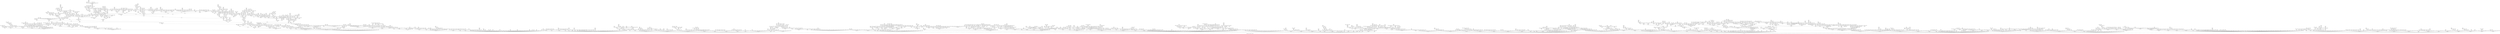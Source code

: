 digraph G {
ranksep=.2
nodesep=.1
splines=true
365->79
1795->365
6365->1795
19083->6365
52629->19083
999571->52629
57237->19083
76395->57237
534709->76395
743899->57237
247897->19083
590581->19083
31795->6365
72813->31795
205971->72813
330285->205971
598227->330285
675885->598227
775635->675885
921555->675885
974253->598227
997005->598227
617901->205971
108485->31795
283195->108485
294853->31795
676299->294853
305773->31795
757587->305773
353093->31795
730733->31795
69277->6365
124371->69277
201069->124371
435411->201069
373101->124371
605235->373101
621795->373101
774819->373101
894099->373101
870541->124371
166595->69277
632605->166595
808275->632605
796405->166595
900419->69277
999923->69277
69883->6365
185349->69883
397851->185349
663045->397851
853413->397851
501387->185349
282821->69883
349385->69883
457541->69883
606917->69883
621829->69883
259243->6365
296899->6365
334483->6365
989517->334483
632563->6365
669499->6365
8945->1795
26823->8945
33535->8945
107825->33535
242577->107825
397647->242577
421047->242577
829449->421047
530559->242577
329935->107825
706113->329935
450895->107825
476815->107825
516415->107825
138185->33535
310887->138185
932649->310887
414543->138185
571735->138185
635095->138185
668935->138185
690895->138185
156545->33535
352197->156545
498655->156545
594415->156545
782695->156545
167645->33535
502923->167645
573235->167645
770925->573235
636595->167645
782755->167645
227069->33535
435773->33535
872513->33535
98263->8945
341033->98263
491285->98263
840521->98263
951677->98263
735463->8945
945559->8945
997903->8945
12509->1795
62515->12509
437549->62515
812513->62515
137467->12509
212347->12509
407493->212347
912605->212347
361891->12509
883027->12509
19613->1795
58827->19613
73305->58827
71775->73305
932893->71775
952783->73305
155779->19613
443901->155779
778865->155779
164131->19613
475869->164131
807709->164131
567907->19613
802411->19613
30209->1795
67941->30209
475531->67941
883051->67941
151015->30209
755045->151015
184681->30209
332167->30209
808447->30209
943519->30209
71873->1795
359335->71873
860825->359335
790471->71873
82109->1795
92273->1795
246415->92273
910265->246415
276807->92273
564823->92273
888511->92273
105713->1795
122333->1795
299299->122333
611635->122333
125633->1795
260847->125633
628135->125633
687967->125633
786751->125633
164609->1795
370341->164609
670299->370341
989541->670299
170993->1795
977119->170993
211709->1795
217853->1795
653547->217853
227009->1795
257009->1795
271709->1795
731395->271709
280433->1795
291953->1795
308993->1795
926967->308993
314609->1795
707841->314609
846895->314609
334013->1795
750925->334013
350333->1795
355709->1795
374273->1795
387293->1795
402653->1795
412733->1795
427613->1795
456509->1795
461213->1795
463553->1795
502109->1795
523709->1795
578033->1795
589313->1795
619709->1795
636509->1795
639773->1795
649373->1795
689009->1795
693053->1795
698333->1795
702209->1795
712193->1795
716993->1795
720509->1795
723953->1795
733853->1795
739073->1795
740093->1795
756209->1795
762173->1795
766193->1795
777713->1795
780893->1795
786113->1795
789233->1795
794609->1795
797213->1795
799133->1795
799709->1795
802673->1795
803009->1795
804413->1795
804509->1795
3883->365
19385->3883
58143->19385
755677->58143
96895->19385
371825->96895
123607->19385
418025->123607
618005->123607
213103->19385
28853->3883
93115->28853
250565->93115
420965->93115
516677->93115
925867->28853
36917->3883
110739->36917
323277->110739
653283->323277
741507->323277
969819->323277
775117->110739
565003->36917
627283->36917
36941->3883
406219->36941
627691->36941
964341->627691
73397->3883
111737->3883
335199->111737
558655->111737
119381->3883
96100->119381
98332->96100
104168->98332
94660->104168
119032->104168
108524->96100
81372->108524
98620->108524
119284->108524
134732->119284
101028->134732
155228->119284
171112->155228
148928->171112
139444->108524
140956->108524
192194->96100
378838->192194
735626->378838
919510->735626
384382->192194
225557->3883
771355->225557
233081->3883
797095->233081
300437->3883
337577->3883
759519->337577
389237->3883
425897->3883
556217->3883
606197->3883
641657->3883
669881->3883
704981->3883
774581->3883
815957->3883
870677->3883
911381->3883
971897->3883
5899->365
99977->5899
499855->99977
805207->99977
111701->5899
335091->111701
170201->5899
510591->170201
181877->5899
545619->181877
909355->181877
216857->5899
496375->216857
240137->5899
274997->5899
824979->274997
344501->5899
715419->344501
863205->715419
413717->5899
562697->5899
993783->562697
619637->5899
856601->5899
901337->5899
14899->365
104237->14899
312699->104237
447909->312699
946011->447909
759237->312699
521155->104237
109421->14899
993619->109421
163757->14899
491259->163757
937797->491259
703555->163757
282701->14899
848091->282701
431201->14899
460877->14899
957123->460877
697997->14899
993677->14899
16483->365
71165->16483
213483->71165
782683->71165
82385->16483
185337->82385
464991->185337
364015->82385
650287->82385
906103->82385
89117->16483
267339->89117
427555->89117
980733->427555
121277->16483
267843->121277
416157->267843
605283->416157
693555->416157
799083->416157
864243->416157
711357->267843
480355->121277
606355->121277
212477->16483
425979->212477
245717->16483
343613->16483
477137->16483
509981->16483
20803->365
120701->20803
324835->120701
504835->120701
766339->120701
172733->20803
511555->172733
269501->20803
270257->20803
393149->20803
602417->20803
643901->20803
892637->20803
23323->365
256421->23323
387941->23323
675497->23323
722021->23323
26563->365
103037->26563
961411->103037
104765->26563
314283->104765
649017->314283
322915->104765
523795->104765
132785->26563
268975->132785
641215->132785
245597->26563
736779->245597
928665->736779
595421->26563
610397->26563
695741->26563
797117->26563
27499->365
302357->27499
467177->27499
522101->27499
636437->27499
28363->365
217877->28363
269621->28363
808851->269621
311861->28363
365237->28363
368537->28363
896981->28363
30523->365
87429->30523
119115->87429
206613->119115
590379->206613
833749->119115
611947->87429
940149->611947
152585->30523
385733->30523
816699->385733
396617->30523
513797->30523
884297->30523
945221->30523
31099->365
94985->31099
213687->94985
291285->213687
857643->291285
467253->213687
917833->213687
452215->94985
160517->31099
323323->160517
188741->31099
217637->31099
883099->217637
528377->31099
590501->31099
855099->590501
901001->31099
32899->365
106205->32899
361757->32899
455549->32899
575325->455549
739395->575325
892995->575325
578429->32899
668669->32899
953201->32899
33043->365
63021->33043
165185->33043
495543->165185
192941->33043
903763->192941
429377->33043
627437->33043
647021->33043
957377->33043
497->79
1375->497
1953->1375
4191->1953
6225->4191
11823->6225
506497->11823
927697->11823
13977->6225
28143->13977
48609->28143
78111->48609
109341->48609
923191->48609
61809->28143
534337->28143
871441->28143
31419->13977
972997->31419
181519->13977
907565->181519
599119->13977
14943->6225
44817->14943
42735->44817
60945->42735
137097->60945
213495->137097
355785->213495
716727->355785
778023->355785
518313->213495
640473->213495
959623->137097
426559->60945
299089->42735
102687->44817
718753->102687
313663->44817
804545->313663
851143->44817
194077->14943
523325->194077
569523->194077
808525->194077
970355->194077
283537->14943
15663->6225
43089->15663
61455->43089
798733->61455
86391->43089
203437->15663
900755->203437
297217->15663
736383->297217
671617->15663
951661->15663
18663->6225
26265->18663
59067->26265
177189->59067
180675->177189
249405->180675
720003->249405
735123->249405
313533->180675
689667->313533
997725->689667
722499->313533
767689->59067
72663->26265
166569->72663
474711->166569
904233->474711
210921->72663
435231->210921
474543->210921
803097->474543
211593->72663
262647->211593
465801->262647
787929->262647
304215->211593
580713->304215
876183->580713
864393->304215
912633->304215
510711->211593
944437->72663
78783->26265
163137->78783
214881->78783
358095->214881
479985->358095
700815->479985
760023->479985
780015->479985
483453->214881
742707->483453
603039->214881
236337->78783
708999->236337
341263->26265
782769->341263
970399->26265
43519->6225
181505->43519
544503->181505
907495->181505
202505->43519
350455->202505
281729->43519
633861->281729
826481->43519
80743->6225
403685->80743
496601->80743
943553->80743
375943->6225
862329->375943
449023->6225
630463->6225
917023->6225
952519->6225
6945->4191
11535->6945
19185->11535
21375->19185
29175->19185
79593->29175
174999->79593
226839->79593
231447->79593
426921->231447
692535->426921
869847->426921
903639->426921
960543->426921
694329->231447
238767->79593
704337->238767
204169->29175
352431->204169
712269->352431
798435->712269
942525->798435
731889->352431
971159->204169
31935->19185
38223->19185
56625->38223
127377->56625
268551->127377
805641->268551
382119->127377
737817->382119
976281->382119
137343->56625
412017->137343
867471->412017
927009->412017
484128->927009
637972->484128
677468->637972
743272->677468
774232->677468
809048->774232
875108->774232
856226->637972
161103->56625
261681->161103
399057->161103
594375->399057
906105->594375
897849->399057
735943->56625
114657->38223
243207->114657
557817->243207
729609->243207
257949->114657
492387->257949
717213->492387
509571->257949
292767->114657
328143->114657
584241->328143
802543->114657
43137->19185
97029->43137
679147->97029
129399->43137
248121->129399
731319->248121
744351->248121
330441->129399
550695->330441
819223->43137
57543->19185
126489->57543
885367->126489
747877->57543
823063->19185
80689->11535
294215->80689
882633->294215
403415->80689
809433->403415
493871->80689
516719->80689
564767->80689
887447->80689
356593->11535
425389->11535
494113->11535
759087->494113
768289->11535
15597->6945
202579->15597
820589->202579
956045->202579
971045->202579
575683->15597
255559->6945
419863->6945
501583->6945
704623->6945
54301->4191
380051->54301
404339->54301
705731->54301
128929->4191
644615->128929
153661->4191
372515->153661
756605->153661
251869->4191
324769->4191
397021->4191
563089->4191
881391->563089
656401->4191
884641->4191
5847->1953
9705->5847
21807->9705
65409->21807
147141->65409
441411->147141
735645->441411
809853->441411
152593->21807
413953->21807
25863->9705
56793->25863
53824->56793
61496->53824
37056->61496
65224->61496
86956->65224
84992->86956
89696->86956
112796->86956
131050->112796
129350->131050
258694->129350
362138->258694
486074->258694
607570->486074
627104->607570
673486->486074
895538->673486
880846->486074
899026->486074
919762->486074
945466->486074
950506->486074
956122->486074
960082->486074
962386->486074
962854->486074
972142->486074
504698->258694
820066->504698
904910->820066
682600->904910
910124->682600
961726->504698
517382->258694
678106->517382
847610->678106
937574->678106
815698->517382
149750->131050
70264->61496
89252->70264
122986->61496
163972->122986
68564->53824
42876->68564
24984->42876
28132->24984
22940->28132
17380->22940
23164->17380
21020->23164
42034->21020
56036->42034
65050->56036
124538->65050
142312->124538
184868->142312
195646->124538
260852->195646
521698->260852
695588->521698
376514->195646
497854->376514
696962->497854
956158->696962
967922->497854
995702->497854
527086->376514
782738->527086
753022->376514
225562->124538
438398->225562
864946->438398
441338->225562
513670->441338
609862->441338
696968->609862
717106->441338
799762->441338
874462->441338
235426->124538
241762->124538
58814->42034
82306->58814
71366->42034
81544->71366
108716->81544
81516->108716
142726->71366
25388->23164
26456->23164
18928->26456
19832->18928
29252->23164
34754->17380
64534->34754
90314->64534
112870->90314
126406->90314
149210->126406
198982->149210
188090->198982
171010->188090
161630->171010
294562->161630
323254->161630
452522->323254
905038->452522
507914->323254
619030->507914
757268->619030
793432->757268
865432->757268
975848->865432
989048->865432
825364->619030
838336->825364
634870->507914
609290->634870
761590->609290
936170->761590
520272->936170
275328->520272
235962->275328
147330->235962
966304->936170
711046->507914
798094->507914
961102->507914
971902->507914
646502->323254
342014->171010
377986->342014
511394->377986
715918->511394
984242->715918
799006->511394
390856->342014
213670->188090
235090->188090
363662->235090
727318->363662
242398->149210
218234->126406
272770->218234
318206->272770
617794->318206
636406->318206
961994->636406
980342->636406
305494->218234
596138->305494
729670->596138
604298->305494
370906->218234
406474->218234
751766->406474
415006->218234
544418->415006
619390->544418
825844->619390
810056->825844
511536->810056
208656->511536
774664->810056
902876->825844
656500->902876
931936->902876
643006->544418
734114->415006
415654->218234
475016->415654
642746->415654
803410->642746
831302->415654
427354->218234
854702->427354
428002->218234
489128->428002
430414->218234
520562->430414
833758->520562
860822->430414
430666->218234
538310->430666
705562->538310
709670->705562
861326->430666
248474->126406
403702->248474
550154->403702
687670->550154
973222->550154
422314->248474
844622->422314
970354->844622
153442->90314
123146->64534
153910->123146
156224->153910
152224->156224
207242->153910
259030->207242
315530->259030
385030->315530
513364->385030
676748->513364
770054->385030
394390->315530
760778->394390
605062->315530
622918->315530
631054->315530
864626->631054
909454->864626
883442->631054
345364->259030
414478->207242
420928->414478
473672->414478
552628->414478
816626->414478
287498->153910
382102->287498
451726->287498
481808->451726
859394->451726
903446->451726
237214->123146
332066->237214
246286->123146
262672->246286
66982->34754
18280->22940
11960->18280
7480->11960
14954->7480
18670->14954
24884->18670
18640->24884
24844->18640
27236->24844
28376->24844
24544->28376
28628->24544
22780->28628
30364->22780
19812->30364
10764->19812
33308->30364
45554->22780
88294->45554
117716->88294
98500->117716
131324->98500
262642->131324
32716->24544
34864->32716
38684->32716
43612->32716
87218->43612
65426->32716
130846->65426
174452->130846
261686->130846
429514->261686
490856->429514
321228->490856
459544->490856
480056->459544
419944->480056
514856->459544
525176->459544
280512->525176
343692->525176
494464->490856
373040->494464
298360->373040
177800->298360
355594->177800
389150->355594
434530->389150
474116->355594
404860->474116
539804->404860
609316->539804
657638->355594
668246->355594
915754->668246
680318->355594
843778->680318
703022->355594
711182->355594
574850->494464
674894->429514
821822->429514
833654->429514
838454->429514
843806->429514
848174->429514
859022->429514
49682->24844
37274->18640
46570->37274
93134->46570
130354->93134
182462->130354
315058->182462
358978->182462
477158->358978
478628->358978
614126->358978
186262->93134
297578->186262
283030->297578
321770->283030
569158->321770
586582->321770
787178->586582
608758->321770
500618->283030
557350->500618
575264->557350
573856->575264
648596->573856
646936->575264
728984->646936
682490->557350
674422->500618
978046->500618
566054->283030
340072->297578
379208->340072
372518->186262
63274->37274
79070->63274
87970->79070
93470->87970
122026->79070
237074->122026
280030->237074
264290->280030
409442->280030
807718->409442
487202->280030
795838->487202
474142->237074
839138->474142
239534->122026
273736->239534
312824->273736
357496->312824
381296->357496
405304->381296
364972->273736
335504->364972
421322->273736
641542->421322
376354->239534
428030->376354
856054->428030
502334->376354
683074->502334
865214->683074
703234->502334
943838->703234
984494->703234
799714->502334
526862->376354
569842->526862
950798->569842
795058->526862
752702->376354
479062->239534
153058->79070
293606->153058
349210->293606
436490->349210
545590->436490
698414->349210
587206->293606
782932->587206
498348->782932
84356->63274
79696->84356
91064->79696
56320->91064
71444->56320
104056->91064
100064->104056
93472->100064
208106->104056
261118->208106
348148->261118
316460->348148
237324->316460
177972->237324
294004->237324
285344->294004
588002->294004
838318->588002
464188->348148
292932->464188
618908->464188
159386->79696
99374->63274
131026->99374
226214->131026
316666->226214
395810->316666
633326->316666
723784->633326
965036->723784
860704->965036
262046->131026
319210->262046
430262->319210
619498->430262
979862->619498
860518->430262
983432->860518
517714->262046
724766->517714
990662->517714
198742->99374
228074->198742
116846->63274
123026->63274
140584->123026
217534->123026
304514->217534
414766->304514
630674->414766
829526->414766
426286->304514
588646->304514
627856->588646
570740->627856
705464->627856
826948->705464
866492->826948
827444->627856
599734->304514
799636->599734
839594->599734
602326->304514
642448->602326
722552->642448
856588->642448
957812->856588
609022->304514
956978->609022
240934->123026
321236->240934
210204->321236
337274->240934
421570->337274
435104->421570
562084->421570
400640->562084
320440->400640
219560->320440
632396->562084
623746->337274
792134->623746
862334->623746
641566->337274
665506->337274
666334->337274
888436->666334
667594->337274
359546->240934
584194->359546
778916->584194
817838->584194
993038->584194
698134->359546
930836->698134
378554->240934
473170->378554
425390->473170
850774->425390
630884->473170
706862->473170
946334->473170
529942->378554
810986->529942
926824->810986
826592->926824
669622->378554
685966->378554
700114->378554
820526->700114
980126->700114
734674->378554
979556->734674
738886->378554
762656->738886
482800->762656
746842->378554
749722->378554
856808->749722
979192->856808
757102->378554
123542->63274
240778->123542
475586->240778
546238->475586
995906->546238
841294->475586
951166->475586
68746->37274
137486->68746
274966->137486
293264->274966
586522->293264
360074->274966
411496->360074
438896->411496
450070->360074
603974->450070
874058->450070
890858->450070
900134->450070
565774->360074
665926->360074
681262->360074
925778->681262
710782->360074
720142->360074
20902->14954
19796->20902
39586->19796
45224->39586
76814->39586
143362->76814
150274->76814
292862->150274
579058->292862
995966->579058
294254->150274
411922->294254
534254->411922
630994->534254
872366->630994
883358->630994
731794->534254
823838->411922
779170->823838
444466->294254
379700->444466
275500->379700
311324->275500
445696->444466
474064->444466
507944->444466
467296->507944
383344->467296
333344->383344
666682->333344
735590->666682
664090->735590
830090->664090
861190->830090
884410->735590
924686->666682
498416->467296
322960->498416
576404->467296
510220->576404
454688->510220
452512->454688
577252->576404
934586->467296
592612->444466
776588->592612
887512->776588
987368->887512
888926->444466
588502->294254
295886->150274
41798->20902
25726->14954
29384->25726
34292->25726
41308->34292
52772->41308
105538->52772
106112->105538
212218->106112
213632->212218
404186->212218
797854->404186
112190->105538
115744->112190
231482->115744
289330->231482
569918->289330
950722->569918
462958->231482
176242->112190
207206->105538
27634->14954
36836->27634
73666->36836
78544->73666
76856->78544
157082->78544
251158->157082
334868->251158
55262->27634
64150->55262
56810->64150
65950->56810
110302->56810
126434->110302
176974->126434
245662->126434
190418->110302
336766->190418
449012->336766
113614->56810
212162->113614
222914->113614
74090->64150
81430->74090
87910->74090
137842->74090
123338->64150
110518->55262
29902->14954
16580->18280
21284->18280
17020->21284
17504->17020
24364->18280
26708->24364
45874->22940
61156->45874
122306->61156
203278->122306
271028->203278
87614->45874
35708->28132
40792->35708
28400->40792
16240->28400
25780->28400
19580->25780
39154->19580
52196->39154
67526->39154
135046->67526
127610->135046
255214->127610
259136->255214
235540->259136
314044->235540
471074->235540
291656->255214
488162->255214
144016->135046
288026->144016
576046->288026
768052->576046
180052->135046
146540->180052
109884->146540
133180->146540
82280->133180
168044->133180
126012->168044
214996->168044
286652->214996
429986->214996
171404->133180
128532->171404
160876->128532
171568->160876
214492->160876
272036->214492
356956->272036
188452->171404
161408->188452
99468->161408
173752->161408
151928->173752
189128->173752
342802->171404
685598->342802
270086->135046
176724->270086
72734->39154
75542->39154
151078->75542
31004->25780
34012->31004
43688->40792
44932->35708
53836->42876
63764->53836
127522->63764
132110->127522
55420->68564
66884->55420
78268->66884
86332->66884
92648->86332
86668->68564
99032->86668
112412->86668
71756->53824
46908->71756
53796->71756
72064->71756
96076->72064
90584->96076
83296->90584
111052->83296
131708->111052
86020->131708
172034->86020
196750->172034
139600->196750
279194->139600
348970->279194
390838->279194
645962->390838
516298->279194
688388->516298
648832->688388
874012->688388
524614->279194
541472->524614
488704->541472
462272->488704
510808->462272
456872->510808
397408->456872
509792->510808
681068->510808
977402->488704
618808->541472
956474->524614
541066->279194
676310->541066
199744->196750
254612->199744
255956->199744
280264->255956
373676->280264
292504->255956
389996->292504
292476->389996
399482->199744
593398->399482
262324->196750
197840->262324
153700->197840
395674->197840
477830->395674
871162->477830
791342->395674
325004->262324
295420->325004
590834->295420
357412->325004
373388->357412
478372->373388
650002->325004
524642->262324
309122->196750
324478->309122
229726->172034
245008->229726
326668->245008
435548->326668
497752->435548
292366->172034
311824->292366
623642->311824
389812->292366
584726->292366
297046->172034
316816->297046
339464->297046
427876->339464
388940->427876
511204->388940
372252->511204
564332->511204
669836->511204
502356->669836
879964->669836
581412->879964
967868->879964
777874->388940
846770->777874
396052->297046
479228->396052
320374->172034
633482->320374
332326->172034
337472->332326
354448->332326
472588->354448
651674->332326
814570->651674
652634->332326
804286->652634
857872->804286
337006->172034
596114->337006
936694->596114
339022->172034
388250->339022
633862->388250
864314->633862
869498->633862
723322->388250
762238->388250
774208->762238
810512->774208
511824->810512
580058->339022
942526->580058
584378->339022
696070->584378
344062->172034
134228->111052
222098->111052
270382->222098
540758->270382
617992->540758
300622->222098
548018->300622
97472->96076
109784->96076
113924->96076
227842->113924
339326->227842
287776->339326
306928->287776
383692->287776
484868->383692
491588->383692
446860->491588
387784->339326
351416->387784
328984->351416
357416->328984
657962->328984
405004->351416
377036->405004
282756->377036
206124->282756
114420->206124
407936->405004
539996->405004
653476->539996
710684->653476
833068->710684
934372->710684
964448->934372
871292->653476
810002->405004
702826->351416
749648->702826
433016->387784
775562->387784
678646->339326
842954->678646
123836->96076
126148->123836
247666->123836
485414->247666
679546->485414
970822->485414
92967->56793
650713->92967
150567->56793
312633->150567
413127->312633
500409->413127
743301->413127
921399->312633
384537->150567
434937->150567
437433->150567
637767->437433
442137->150567
806631->442137
738127->56793
70233->25863
144807->70233
241305->144807
333255->241305
615417->333255
636153->333255
530247->241305
297561->144807
736647->297561
154407->70233
346281->154407
471495->346281
186279->70233
452217->186279
522681->186279
871095->522681
210687->70233
336037->25863
604539->336037
67879->9705
386441->67879
746537->67879
823769->67879
415423->9705
588223->9705
703063->9705
988903->9705
15753->5847
47247->15753
87153->47247
168207->87153
180927->87153
228105->180927
302913->180927
908727->302913
337473->180927
731679->337473
998079->337473
433473->180927
476673->180927
909951->476673
191631->87153
574881->191631
237759->87153
679521->237759
699297->237759
937695->699297
253839->87153
261447->87153
688953->261447
728697->261447
93873->47247
136497->47247
268479->136497
204607->15753
325377->204607
458703->325377
585351->325377
620945->204607
298927->15753
878673->298927
17529->5847
332671->17529
542407->17529
647167->17529
40873->5847
160625->40873
361377->160625
481863->160625
803095->160625
983479->160625
204335->40873
612993->204335
353111->40873
395351->40873
776207->40873
939527->40873
110713->5847
495815->110713
387193->5847
959367->387193
557653->5847
591529->5847
625333->5847
893173->5847
926329->5847
36727->1953
163505->36727
460525->163505
879123->460525
183605->36727
519475->183605
223433->36727
427735->223433
670287->223433
235433->36727
282953->36727
443593->36727
464873->36727
477269->36727
525673->36727
565193->36727
624053->36727
724873->36727
752753->36727
137167->1953
210609->137167
458631->210609
915313->137167
147967->1953
271951->1953
291607->1953
339487->1953
348847->1953
367351->1953
394567->1953
472327->1953
536551->1953
588967->1953
631087->1953
644551->1953
689407->1953
725047->1953
747367->1953
788551->1953
833551->1953
853351->1953
860767->1953
896407->1953
901951->1953
929167->1953
930967->1953
938887->1953
943927->1953
949327->1953
9569->1375
18655->9569
22113->18655
34983->22113
664297->34983
37023->22113
61665->37023
82335->61665
107679->61665
113505->107679
340503->113505
428265->340503
567465->340503
749001->340503
782697->340503
990921->340503
994281->340503
794479->113505
753697->107679
138717->61665
407283->138717
785997->407283
896877->407283
988941->407283
174543->61665
290865->174543
872583->290865
312753->174543
333489->174543
809727->333489
361713->174543
960783->361713
383889->174543
506577->174543
179103->61665
537297->179103
697825->179103
199975->61665
586713->199975
776525->199975
927065->199975
431599->61665
801463->61665
111057->37023
199983->111057
585681->199983
588849->199983
311343->111057
518865->311343
864735->518865
521937->311343
916623->521937
684849->311343
714129->311343
717393->311343
770001->311343
820497->311343
860241->311343
899121->311343
916401->311343
325167->111057
975489->325167
333159->111057
510105->333159
639015->510105
820455->510105
777343->111057
703057->37023
48543->22113
84513->48543
129519->84513
133215->84513
385953->133215
205071->84513
341745->205071
988863->341745
209247->84513
333345->209247
454455->333345
542385->454455
224223->84513
389169->224223
410529->224223
428961->224223
590817->224223
651201->224223
660129->224223
661377->224223
239199->84513
356385->239199
646359->356385
524001->239199
935199->524001
671361->239199
245391->84513
368625->245391
829377->368625
253527->84513
742857->253527
95073->48543
150015->95073
450033->150015
729615->450033
104673->48543
212319->104673
135969->48543
274311->135969
488889->274311
388191->135969
145617->48543
307983->145617
383583->145617
921937->48543
66327->22113
99561->66327
115479->99561
94185->115479
162747->94185
230373->162747
691107->230373
146601->115479
210903->146601
351465->210903
456615->351465
528375->351465
570135->351465
463881->210903
980727->463881
618441->210903
621609->210903
819049->210903
808297->115479
131241->66327
137673->66327
185673->66327
190857->66327
429399->190857
946521->429399
557943->190857
621705->557943
955143->621705
929865->557943
567775->190857
192873->66327
468231->192873
512151->192873
562839->192873
651945->562839
82159->22113
355537->82159
709263->355537
403921->82159
410765->82159
518161->82159
534289->82159
419767->22113
35553->18655
83607->35553
675127->35553
77345->18655
173997->77345
521979->173997
293455->77345
386695->77345
473389->77345
80353->18655
347711->80353
401735->80353
491813->80353
883751->80353
113953->18655
282207->113953
833793->282207
569735->113953
690431->113953
316829->18655
688829->18655
19791->9569
48849->19791
141231->48849
988561->141231
53169->19791
147711->53169
153807->53169
392817->153807
372127->53169
257101->19791
648515->257101
612529->19791
730861->19791
21501->9569
150451->21501
651469->150451
279331->21501
903485->279331
408139->21501
54943->9569
97825->54943
611807->97825
269857->54943
661535->269857
358561->54943
110959->9569
636881->110959
776657->110959
140911->9569
937489->140911
162367->9569
233793->162367
290367->233793
397761->290367
805221->397761
617553->290367
485487->233793
514239->233793
657519->233793
276631->9569
447487->9569
674287->9569
843631->9569
956167->9569
17693->1375
100243->17693
480365->100243
501185->100243
572429->100243
614957->100243
663341->100243
117667->17693
823613->117667
164611->17693
776285->164611
165763->17693
656765->165763
194491->17693
572709->194491
406387->17693
62369->1375
230095->62369
331298->230095
873905->230095
952505->230095
381661->62369
70013->1375
210027->70013
455157->210027
217987->70013
792701->217987
805205->217987
770011->70013
897667->70013
87569->1375
181791->87569
545361->181791
536011->87569
761311->87569
963127->87569
92513->1375
462535->92513
94973->1375
107153->1375
123869->1375
619315->123869
169469->1375
351891->169469
509229->351891
614355->509229
184673->1375
554007->184673
191069->1375
207773->1375
446979->207773
641949->446979
623307->207773
215933->1375
227933->1375
245393->1375
736167->245393
839215->245393
256673->1375
281873->1375
964015->281873
287069->1375
298913->1375
303869->1375
307133->1375
921387->307133
308753->1375
330593->1375
332093->1375
360413->1375
379553->1375
387869->1375
805491->387869
401213->1375
407453->1375
421793->1375
423569->1375
760431->423569
431969->1375
433553->1375
444413->1375
452369->1375
456593->1375
459869->1375
461969->1375
959391->461969
464573->1375
466493->1375
771147->466493
771267->466493
467069->1375
468833->1375
973647->468833
469853->1375
470369->1375
471773->1375
949795->471773
471953->1375
2455->497
1296->2455
11753->2455
66871->11753
468041->66871
620047->11753
829351->11753
17129->2455
85615->17129
353945->85615
599249->85615
130471->17129
387725->130471
878009->130471
188287->17129
941405->188287
495871->17129
31733->2455
95187->31733
158635->31733
348931->31733
622269->348931
841347->622269
401419->31733
579979->31733
41429->2455
151459->41429
650645->151459
655837->151459
841309->151459
869981->151459
962717->151459
703987->41429
75113->2455
225327->75113
443601->225327
898047->443601
717607->75113
89429->2455
532651->89429
983587->89429
103673->2455
311007->103673
477729->311007
911967->477729
145973->2455
437907->145973
729835->145973
169193->2455
626335->169193
814615->169193
966823->169193
173813->2455
349195->173813
869035->173813
196793->2455
779815->196793
228629->2455
242153->2455
251129->2455
264533->2455
793587->264533
360629->2455
970795->360629
381929->2455
859311->381929
394613->2455
561771->394613
765945->561771
812295->765945
411413->2455
473273->2455
517493->2455
533333->2455
552953->2455
633173->2455
666473->2455
670133->2455
677429->2455
765929->2455
776213->2455
823253->2455
890873->2455
912629->2455
918773->2455
927929->2455
981353->2455
8143->497
21297->8143
28935->21297
202489->28935
375973->28935
42039->21297
120201->42039
270423->120201
322065->270423
724617->322065
712617->270423
798729->270423
841351->120201
120777->42039
201255->120777
213465->201255
407463->213465
689241->407463
923559->689241
640383->213465
560793->201255
579993->201255
828375->579993
603753->201255
260487->120777
566469->260487
868155->566469
781449->260487
798361->42039
276679->21297
404263->21297
63089->8143
386071->63089
652925->386071
447967->63089
856413->447967
76921->8143
283175->76921
336825->283175
332775->336825
392985->332775
427545->332775
941823->427545
692613->332775
971673->332775
990925->332775
378119->76921
886521->378119
538391->76921
999791->76921
91001->8143
188919->91001
534057->188919
272991->91001
418209->272991
680799->418209
905505->680799
940941->418209
785409->272991
390535->91001
154337->8143
306909->154337
462999->154337
682423->154337
251441->8143
754311->251441
332141->8143
428717->8143
492941->8143
589037->8143
668897->8143
716717->8143
828017->8143
13543->497
58265->13543
131067->58265
264393->131067
581559->264393
272133->131067
434715->272133
724485->434715
393189->131067
566811->393189
917413->131067
175015->58265
792665->175015
972377->175015
673543->58265
67685->13543
320395->67685
338395->67685
688293->338395
128921->13543
134017->13543
393087->134017
205697->13543
462789->205697
598635->462789
228377->13543
255041->13543
516213->255041
750075->516213
256937->13543
578079->256937
270169->13543
619671->270169
669351->270169
391877->13543
580457->13543
983237->13543
21103->497
42129->21103
94761->42129
114135->94761
205737->114135
278103->205737
429183->205737
637857->429183
750177->429183
462879->205737
961281->462879
213183->94761
396657->213183
823743->396657
828567->396657
625857->213183
959295->625857
140657->21103
252175->140657
155857->21103
779255->155857
198809->21103
274157->21103
281681->21103
570159->281681
684369->570159
292657->21103
295697->21103
887079->295697
303761->21103
614871->303761
683433->303761
337937->21103
760329->337937
863501->21103
905537->21103
23479->497
107849->23479
223911->107849
416421->223911
681291->416421
997675->416421
242631->107849
454329->242631
478864->454329
409100->478864
957722->478864
526761->242631
792375->526761
518695->107849
539215->107849
704671->107849
117365->23479
352083->117365
429475->117365
519115->117365
285617->23479
856839->285617
420209->23479
445721->23479
493321->23479
726857->23479
41623->497
208085->41623
298793->41623
457721->41623
540917->41623
790457->41623
43279->497
159545->43279
358947->159545
429415->159545
478623->159545
797695->159545
212401->43279
979295->212401
278257->43279
302897->43279
681489->302897
321841->43279
549841->43279
631921->43279
668401->43279
735437->43279
49183->497
70497->49183
493423->70497
245885->49183
292275->245885
613773->292275
733315->245885
737643->245885
809347->245885
313157->49183
939459->313157
540881->49183
639197->49183
51703->497
322441->51703
343577->51703
572247->343577
568601->51703
981977->51703
56743->497
283685->56743
408089->56743
918171->408089
503129->56743
532697->56743
544193->56743
550649->56743
561209->56743
624041->56743
649753->56743
655577->56743
836057->56743
61063->497
161913->61063
371319->161913
851721->371319
475143->161913
305285->61063
915843->305285
671561->61063
61279->497
891841->61279
61423->497
117201->61423
170079->117201
303009->170079
309855->303009
929553->309855
326241->170079
382881->170079
802527->382881
861453->382881
929679->382881
237087->117201
263673->117201
820351->117201
301777->61423
307085->61423
377041->61423
383761->61423
682201->61423
798317->61423
861137->61423
924977->61423
737->79
1629->737
2115->1629
6333->2115
10515->6333
18669->10515
38691->18669
502801->38691
734749->38691
130627->18669
653105->130627
763133->130627
857213->130627
914333->130627
577747->18669
20013->10515
33315->20013
80733->33315
119715->80733
170739->80733
241101->170739
386019->241101
99933->33315
158115->99933
215505->158115
245295->215505
735873->245295
246813->158115
542883->246813
740427->246813
219747->99933
479133->219747
503997->219747
839955->503997
299787->99933
786379->99933
432913->33315
56019->20013
108141->56019
315219->108141
521997->315219
723021->315219
379867->20013
136513->10515
399423->136513
800577->399423
387649->10515
637633->10515
13827->6333
262333->13827
741891->262333
510193->13827
921853->13827
16851->6333
117901->16851
319789->16851
16899->6333
320701->16899
18987->6333
132853->18987
246649->18987
195331->6333
382531->6333
641587->6333
64573->2115
227075->64573
322835->64573
125233->2115
365439->125233
603215->125233
766703->125233
195649->2115
536511->195649
815075->195649
207133->2115
615395->207133
733725->615395
252349->2115
911795->252349
318013->2115
349873->2115
451393->2115
518173->2115
563713->2115
590173->2115
598849->2115
641149->2115
649393->2115
712753->2115
757249->2115
792349->2115
857149->2115
881053->2115
935773->2115
945853->2115
960433->2115
983293->2115
11347->1629
192593->11347
589615->192593
962935->192593
207533->11347
328193->11347
531053->11347
665933->11347
755693->11347
822929->11347
30571->1629
336149->30571
367669->30571
384149->30571
397241->30571
519401->30571
946709->30571
49507->1629
346493->49507
857693->49507
95587->1629
477905->95587
122371->1629
252081->122371
383439->252081
522765->383439
629235->522765
666765->629235
987003->522765
510219->252081
741629->122371
856541->122371
148507->1629
662501->148507
742505->148507
206971->1629
230947->1629
261907->1629
705005->261907
284371->1629
542829->284371
740115->542829
784485->740115
765485->284371
320371->1629
405547->1629
429307->1629
435067->1629
446371->1629
473371->1629
488707->1629
535147->1629
563371->1629
588067->1629
606427->1629
619747->1629
624571->1629
629107->1629
639187->1629
647467->1629
651571->1629
658627->1629
660571->1629
1855->737
4865->1855
10917->4865
20907->10917
49525->20907
159995->49525
473605->159995
767365->159995
768805->159995
218315->49525
227915->49525
682165->227915
757045->227915
62709->20907
96555->62709
179547->62709
270501->179547
354981->179547
438907->62709
873842->438907
146293->20907
606347->146293
633451->146293
902251->146293
396853->20907
76363->10917
209109->76363
214293->76363
444987->214293
449259->214293
780021->449259
293909->76363
330421->76363
141739->10917
416405->141739
943061->141739
992117->141739
856123->10917
14583->4865
35241->14583
53991->35241
73689->53991
204951->73689
436137->204951
614841->204951
886599->614841
515767->73689
766857->515767
934479->766857
93849->53991
164331->93849
204309->164331
300027->204309
900069->300027
190311->93849
317145->190311
713547->317145
897063->317145
388569->190311
614535->388569
660345->614535
940425->614535
462009->190311
726855->462009
939705->726855
824391->462009
838047->462009
555609->190311
560409->190311
858855->560409
973071->560409
211131->93849
324261->211131
705339->324261
455769->211131
817191->455769
476997->211131
628225->211131
155769->53991
433911->155769
454407->155769
974073->454407
161961->53991
192855->161961
364383->161961
590337->364383
485871->161961
744465->485871
79263->35241
166497->79263
333639->166497
799225->333639
374589->166497
650331->374589
425247->166497
967521->425247
174273->79263
445119->174273
227553->79263
477567->227553
482079->227553
646305->482079
851295->646305
963105->851295
992943->646305
666399->227553
237777->79263
396255->237777
915297->396255
534969->237777
607407->237777
948945->607407
457951->35241
669199->35241
276697->14583
634647->276697
451081->14583
19327->4865
51905->19327
116757->51905
186507->116757
285045->186507
459435->285045
578745->459435
833163->285045
209643->116757
349365->209643
848283->349365
608757->209643
628917->209643
229563->116757
139615->51905
291305->139615
655407->291305
698045->139615
167695->51905
497585->167695
636785->167695
679217->167695
259495->51905
317569->51905
606207->317569
931329->606207
327103->51905
570823->51905
54273->19327
90207->54273
139113->90207
400263->139113
880473->400263
417327->139113
866673->417327
965073->417327
206817->90207
620439->206817
257217->90207
412095->257217
563967->257217
578709->257217
721983->257217
270609->90207
782751->270609
631393->90207
103551->54273
172545->103551
329343->172545
343551->172545
388197->172545
489903->172545
505983->172545
507183->172545
513175->172545
517623->172545
298209->103551
480255->298209
800385->480255
569247->298209
948705->569247
724047->298209
148479->54273
277761->148479
833271->277761
153519->54273
278481->153519
366639->278481
563679->278481
965277->563679
372657->153519
606543->372657
162807->54273
477417->162807
123233->19327
369687->123233
135233->19327
790111->135233
328253->19327
984747->328253
713693->19327
29449->4865
122575->29449
281073->122575
682431->281073
843207->281073
509873->122575
843087->509873
147215->29449
356785->147215
441633->147215
609145->147215
644785->147215
736045->147215
323807->29449
971409->323807
328967->29449
467891->29449
559151->29449
700151->29449
226399->4865
340303->4865
725229->340303
536863->4865
620023->4865
811543->4865
892543->4865
6785->1855
13431->6785
23961->13431
43071->23961
71745->43071
161727->71745
242625->161727
727863->242625
792775->242625
960175->242625
164463->71745
307857->164463
669903->307857
692649->307857
454161->164463
919431->454161
481713->164463
482673->164463
720015->482673
860559->482673
965007->482673
483729->164463
774255->483729
174063->71745
362193->174063
603615->362193
823005->603615
888993->603615
758703->362193
925359->362193
208623->71745
344337->208623
558063->344337
506481->208623
215223->71745
358665->215223
684663->358665
129201->43071
290673->129201
495567->290673
872007->290673
387591->129201
645945->387591
774009->387591
867735->774009
904351->129201
301441->43071
817969->43071
53883->23961
68199->23961
130137->68199
292779->130137
582741->292779
616875->582741
808917->292779
878475->808917
179481->68199
325311->179481
975921->325311
332667->179481
816261->332667
403803->179481
71871->23961
125697->71871
225927->125697
344097->225927
518073->225927
961863->518073
645657->225927
639975->645657
975705->639975
662073->225927
227703->125697
683097->227703
377079->125697
664521->377079
993801->377079
215601->71871
436347->215601
485073->215601
741799->23961
174421->13431
749435->174421
254809->13431
685895->254809
752151->254809
415369->13431
15237->6785
30627->15237
90025->30627
337775->90025
431495->90025
450095->90025
630119->90025
37563->15237
488137->37563
878319->488137
45699->15237
319837->45699
289123->15237
562363->15237
653299->15237
20343->6785
50217->20343
386137->20343
26335->6785
106337->26335
531655->106337
342173->26335
447389->26335
972989->26335
28495->6785
117305->28495
472375->117305
559495->117305
310193->28495
484109->28495
882353->28495
33895->6785
91353->33895
198951->91353
202407->91353
349353->202407
818007->349353
422217->202407
464217->202407
773655->464217
567993->202407
589593->202407
594393->202407
990615->594393
596217->202407
867975->596217
607209->202407
150785->33895
339237->150785
595323->339237
741843->339237
928557->741843
720415->150785
753895->150785
169445->33895
271193->33895
369473->33895
779033->33895
887993->33895
155503->6785
735065->155503
173941->6785
617675->173941
316639->6785
556183->6785
871543->6785
7553->1855
22647->7553
63753->22647
178791->63753
314457->178791
943359->314457
183399->63753
374361->183399
623895->374361
710505->623895
796455->710505
936855->710505
438681->183399
598095->438681
795711->438681
948039->438681
67929->22647
152811->67929
346389->152811
675051->346389
774165->675051
814485->675051
158473->22647
518903->158473
638375->158473
660175->158473
686231->158473
828009->686231
37735->7553
98345->37735
373255->98345
398167->98345
573993->398167
208537->37735
220633->37735
919175->220633
955591->220633
641189->37735
901753->37735
45913->7553
132519->45913
258201->132519
713319->258201
774591->258201
927577->132519
298151->45913
871967->45913
698896->871967
721376->698896
767224->721376
745456->698896
778256->745456
733552->778256
993932->745456
745428->993932
931852->698896
82951->7553
819929->82951
912329->82951
173167->7553
505137->173167
697625->173167
701393->173167
218167->7553
956105->218167
397447->7553
531151->7553
752551->7553
8897->1855
19989->8897
56571->19989
104709->56571
732907->104709
26679->8897
38985->26679
74679->38985
87687->38985
134025->87687
301527->134025
591273->301527
187497->87687
263049->87687
671991->263049
613753->87687
272839->38985
513081->272839
596601->272839
900999->596601
803577->272839
506623->38985
71817->26679
140151->71817
981001->140151
147519->71817
177783->71817
191625->177783
431127->191625
807273->431127
912501->431127
552183->191625
563943->191625
574863->191625
755505->574863
760815->755505
971055->755505
985455->755505
296265->177783
325815->296265
323337->177783
586383->323337
727479->323337
969999->323337
430473->177783
797559->430473
454089->177783
485481->177783
502663->71817
75561->26679
220119->75561
226671->75561
377745->226671
629535->377745
849897->377745
528871->75561
826057->26679
985717->26679
39055->8897
273329->39055
614961->273329
523215->614961
553905->523215
711855->553905
970605->711855
859695->553905
889935->553905
772191->614961
378257->39055
578775->378257
851049->378257
429473->39055
507533->39055
948977->39055
257143->8897
366825->257143
825327->366825
415903->8897
521383->8897
783823->8897
992479->8897
12929->1855
29061->12929
76299->29061
64615->12929
240425->64615
540927->240425
721263->240425
323045->64615
839813->64615
73759->12929
298529->73759
697375->298529
346145->73759
778797->346145
983925->778797
403361->73759
586719->403361
486689->73759
892255->486689
516257->73759
78841->12929
499079->78841
142087->12929
218169->142087
490851->218169
553725->490851
409145->142087
499961->142087
524705->142087
167647->12929
838205->167647
219487->12929
358453->12929
374071->12929
42113->1855
136015->42113
366065->136015
823617->366065
562745->136015
624375->562745
723465->624375
784305->624375
615665->136015
657785->136015
463111->42113
598111->42113
759391->42113
968047->42113
56513->1855
169527->56513
508569->169527
345793->56513
703359->345793
856767->345793
602719->56513
621511->56513
628927->56513
77873->1855
372415->77873
389335->77873
793039->77873
95453->1855
130851->95453
196125->130851
915901->130851
687907->95453
119729->1855
442519->119729
598615->119729
126593->1855
775033->126593
177053->1855
186929->1855
196733->1855
983635->196733
225713->1855
266429->1855
317633->1855
326429->1855
369329->1855
377693->1855
388733->1855
410429->1855
959875->410429
428993->1855
444593->1855
479873->1855
504113->1855
545729->1855
552413->1855
563393->1855
582653->1855
603293->1855
613313->1855
665729->1855
714929->1855
722429->1855
726833->1855
732593->1855
736829->1855
763229->1855
771713->1855
777533->1855
784253->1855
788573->1855
794813->1855
799793->1855
803633->1855
808253->1855
828353->1855
830429->1855
831773->1855
848093->1855
848513->1855
854429->1855
855233->1855
856829->1855
857393->1855
857729->1855
858929->1855
2199->737
4137->2199
6855->4137
13113->6855
26199->13113
967957->26199
39327->13113
100257->39327
216423->100257
233325->216423
629241->216423
216543->100257
332577->216543
997719->332577
289167->100257
452145->289167
716433->289167
111873->39327
335607->111873
700857->335607
728841->335607
117969->39327
511069->39327
170287->13113
306189->170287
674705->170287
730541->170287
838033->170287
248767->13113
20425->6855
206459->20425
265343->20425
342657->265343
729063->342657
770949->342657
796017->265343
346919->20425
720441->346919
632183->20425
88933->6855
424715->88933
900251->88933
211513->6855
414373->6855
495013->6855
9279->4137
341917->9279
726721->9279
890557->9279
12399->4137
29937->12399
56463->29937
94065->56463
279175->94065
658399->94065
99057->56463
176823->99057
530457->176823
884055->530457
813001->176823
297159->99057
875001->297159
877497->297159
124113->56463
221487->124113
332625->221487
67329->29937
151461->67329
285651->151461
399789->285651
552435->399789
670605->552435
824205->552435
920685->552435
568423->29937
34161->12399
56895->34161
170673->56895
310863->170673
653361->310863
512007->170673
76833->34161
102879->76833
156705->102879
216255->156705
299103->156705
547617->299103
657921->299103
674337->299103
741057->299103
826401->299103
872097->299103
874335->872097
897297->299103
375519->156705
826461->375519
720097->102879
159039->76833
216765->159039
381507->216765
650283->216765
168927->76833
222351->76833
667041->222351
979461->667041
230487->76833
248745->230487
998647->76833
102471->34161
170745->102471
384147->170745
512223->170745
853665->512223
443911->34161
648679->34161
86737->12399
133119->86737
203841->133119
298557->203841
406053->203841
704979->406053
850605->704979
987987->850605
864045->987987
712827->406053
893211->406053
894987->406053
458613->203841
865827->458613
607103->86737
235201->12399
448959->235201
937517->235201
28903->4137
288857->28903
647463->288857
649899->288857
866559->288857
496409->28903
664217->28903
895001->28903
151663->4137
175999->4137
879965->175999
320503->4137
438943->4137
837921->438943
760999->4137
894703->4137
41401->2199
111335->41401
455279->41401
538031->41401
786239->41401
79957->2199
130357->2199
570059->130357
912443->130357
142777->2199
527255->142777
713855->142777
227701->2199
872675->227701
365077->2199
397801->2199
419257->2199
617977->2199
627157->2199
671977->2199
714997->2199
731701->2199
748117->2199
772201->2199
795637->2199
847801->2199
896437->2199
929017->2199
935317->2199
959797->2199
977401->2199
988777->2199
12223->737
134321->12223
302193->134321
664719->302193
906567->302193
908985->906567
634495->134321
231857->12223
717617->12223
741821->12223
886877->12223
959297->12223
36199->737
81305->36199
182907->81305
453093->182907
755115->453093
996699->453093
406495->81305
894223->81305
253337->36199
569979->253337
383129->36199
398057->36199
505529->36199
806489->36199
39943->737
83817->39943
251439->83817
419121->251439
870399->419121
199685->39943
687355->199685
998395->199685
258041->39943
413153->39943
519077->39943
564857->39943
648761->39943
54199->737
270965->54199
812883->270965
773325->812883
921077->54199
57583->737
414161->57583
633281->57583
736529->57583
82063->737
125937->82063
230679->125937
283329->125937
409311->283329
524349->409311
714915->524349
801405->714915
592515->801405
927765->714915
558045->409311
907731->558045
377799->125937
917337->377799
881503->125937
217713->82063
467727->217713
841581->467727
239313->82063
678831->239313
391865->82063
876401->82063
902561->82063
87463->737
346265->87463
95023->737
97399->737
99703->737
282729->99703
657917->99703
772937->99703
115543->737
220521->115543
496143->220521
117199->737
372725->117199
585965->117199
632753->117199
820337->117199
123103->737
551465->123103
746081->123103
125623->737
628085->125623
905993->125623
129799->737
648965->129799
132823->737
386409->132823
500055->386409
938247->386409
664085->132823
134983->737
358329->134983
649887->358329
394617->134983
808071->394617
395481->134983
889803->395481
899079->395481
564665->134983
627065->134983
135199->737
675965->135199
906017->135199
1037->79
3099->1037
6981->3099
9435->6981
25413->9435
76227->25413
127005->76227
128835->127005
386493->128835
759267->386493
850179->386493
938451->386493
221757->76227
990769->76227
28293->9435
80571->28293
241701->80571
460539->241701
956421->460539
516771->241701
80907->28293
84867->28293
594013->84867
367627->28293
661401->367627
122473->9435
125775->122473
171825->125775
208335->171825
601233->208335
663663->601233
271695->171825
386577->171825
233751->122473
608313->233751
701241->233751
510175->122473
766871->122473
815927->122473
824087->122473
883223->122473
986999->122473
291493->9435
347689->9435
403813->9435
905689->9435
11595->6981
15705->11595
21255->15705
27556->21255
148729->21255
400295->148729
550319->148729
743615->148729
945287->148729
956711->148729
912073->21255
29223->15705
379717->29223
683163->379717
904921->29223
35307->15705
66249->35307
130491->66249
913381->130491
579679->15705
673423->15705
954223->15705
20181->11595
60531->20181
92685->60531
141675->92685
236085->141675
282315->236085
846933->282315
425013->141675
708315->425013
814827->425013
991669->141675
176883->92685
382689->176883
389037->176883
595275->389037
278043->92685
427077->278043
813957->278043
146829->60531
200115->146829
172749->60531
181581->60531
302595->181581
504285->302595
771675->504285
141211->20181
337925->141211
611429->141211
732389->141211
927269->141211
383059->20181
624619->20181
745291->20181
81109->11595
337825->81109
416843->81109
808885->416843
567707->81109
892067->81109
496693->11595
772309->11595
18939->6981
359461->18939
20931->6981
43389->20931
66435->43389
106353->66435
305727->106353
455745->305727
509505->305727
659601->305727
319047->106353
437913->319047
963303->437913
531705->319047
815097->319047
190653->66435
571947->190653
931413->571947
199293->66435
597867->199293
99411->43389
647869->20931
898141->20931
90571->6981
132259->6981
825341->132259
215419->6981
579845->215419
504211->6981
667651->6981
748939->6981
950899->6981
58501->3099
277835->58501
898645->277835
415259->58501
633659->58501
712139->58501
922913->58501
95077->3099
384923->95077
475355->95077
113257->3099
409775->113257
185257->3099
771775->185257
238501->3099
291097->3099
377317->3099
527977->3099
609157->3099
688537->3099
856837->3099
915877->3099
959401->3099
5155->1037
36029->5155
167155->36029
319053->167155
957147->319053
487533->167155
835745->167155
396187->36029
432259->36029
505699->36029
612187->36029
209633->5155
240029->5155
270353->5155
340829->5155
370913->5155
520253->5155
658013->5155
755453->5155
832829->5155
900113->5155
976529->5155
10309->1037
51515->10309
154533->51515
232165->51515
570395->232165
971243->232165
566533->51515
72107->10309
216309->72107
343405->72107
360505->72107
195491->10309
881629->195491
380027->10309
420947->10309
625067->10309
990467->10309
17323->1037
71765->17323
215283->71765
329325->215283
396435->329325
501555->329325
951123->329325
987963->329325
617037->215283
645837->215283
341515->71765
783125->341515
864097->71765
86585->17323
400135->86585
763833->400135
432895->86585
952303->86585
198101->17323
594291->198101
958795->198101
236693->17323
315317->17323
945939->315317
364597->17323
397877->17323
501497->17323
536021->17323
23299->1037
113981->23299
420835->113981
116465->23299
349383->116465
430015->116465
712999->116465
750127->116465
163037->23299
314755->163037
312317->23299
936939->312317
442301->23299
543701->23299
674801->23299
52099->1037
298109->52099
311101->52099
584675->311101
593859->311101
418301->52099
540821->52099
576277->52099
579101->52099
594301->52099
813181->52099
885377->52099
57643->1037
161589->57643
345939->161589
883821->345939
251765->57643
755283->251765
263765->57643
791283->263765
841075->263765
283157->57643
288185->57643
648387->288185
864543->288185
600301->57643
982997->57643
79099->1037
349445->79099
534675->349445
402437->79099
869957->79099
84283->1037
315077->84283
99403->1037
321365->99403
496985->99403
132163->1037
286749->132163
387741->132163
650237->132163
660785->132163
882301->132163
149299->1037
342381->149299
553059->342381
153403->1037
235557->153403
291291->235557
469989->291291
774891->469989
912411->469989
485445->291291
551355->485445
882885->551355
578475->485445
743445->578475
623835->485445
801765->623835
845595->801765
724155->485445
788955->485445
873861->291291
475803->235557
695067->235557
706659->235557
753797->153403
903301->153403
165283->1037
357057->165283
803349->357057
464637->165283
896883->464637
952965->896883
906243->464637
475805->165283
183643->1037
627965->183643
918185->183643
190483->1037
716825->190483
203299->1037
819125->203299
217699->1037
227923->1037
241099->1037
243043->1037
250099->1037
251683->1037
711741->251683
258523->1037
262699->1037
263563->1037
741333->263563
265723->1037
266803->1037
783021->266803
1121->79
2493->1121
4059->2493
9861->4059
16395->9861
212953->16395
507253->16395
996313->16395
29571->9861
88701->29571
304699->9861
581637->304699
793035->581637
422131->9861
714451->9861
772699->9861
28357->4059
118025->28357
141755->28357
189563->28357
568677->189563
940443->568677
198443->28357
595317->198443
992185->198443
827003->28357
124837->4059
148777->4059
499237->4059
544741->4059
589957->4059
701737->4059
811717->4059
5379->2493
6237->5379
43603->6237
83277->43603
127275->83277
223509->127275
502251->223509
381813->127275
910731->381813
175059->83277
363501->175059
725139->363501
249819->83277
431781->249819
621435->431781
582883->83277
213997->43603
837275->213997
217985->43603
219375->217985
281745->219375
314415->281745
423375->281745
645105->423375
357201->219375
885039->357201
658113->219375
490437->217985
619425->490437
796095->619425
653943->217985
695625->653943
829575->695625
930105->829575
253421->43603
585235->253421
760251->253421
282541->43603
479501->43603
606157->43603
920837->43603
118123->6237
354965->118123
741461->118123
882037->118123
229363->6237
449899->6237
858837->449899
631699->6237
954403->6237
989899->6237
165757->5379
671363->165757
512257->5379
789277->5379
940657->5379
46987->2493
387353->46987
570133->46987
737333->46987
246067->2493
513549->246067
259747->2493
353491->2493
418291->2493
456307->2493
481291->2493
505987->2493
542491->2493
601891->2493
682027->2493
715291->2493
747907->2493
800827->2493
851947->2493
901267->2493
939427->2493
994507->2493
3351->1121
10041->3351
13671->10041
504421->13671
585961->13671
992581->13671
30111->10041
50145->30111
83535->50145
86823->50145
163557->86823
156555->163557
194445->156555
781333->156555
340947->163557
230361->86823
439719->230361
462759->230361
518283->230361
923157->518283
606999->230361
670119->230361
737625->670119
691071->230361
249369->86823
427671->249369
735591->249369
651703->50145
210721->30111
810719->210721
391261->30111
571729->30111
310279->10041
668191->10041
727591->10041
23401->3351
100919->23401
504565->100919
791282->504565
665161->100919
155407->23401
546161->155407
370787->23401
415511->23401
631591->23401
677759->23401
724439->23401
63289->3351
120231->63289
234009->120231
472671->234009
644445->472671
622755->644445
849105->622755
486711->234009
789129->486711
505431->234009
242469->120231
703707->242469
715371->242469
841561->120231
315887->63289
947649->315887
442967->63289
696047->63289
771191->63289
816119->63289
102889->3351
720167->102889
898391->102889
933911->102889
122581->3351
381755->122581
689605->381755
142201->3351
401799->142201
909359->142201
995351->142201
258409->3351
955031->258409
315541->3351
575019->315541
721259->315541
519481->3351
573589->3351
714709->3351
749269->3351
834409->3351
867961->3351
950581->3351
999289->3351
11323->1121
56585->11323
127287->56585
150705->127287
193455->150705
580353->193455
306063->150705
812913->306063
899601->306063
901617->306063
903921->306063
321711->150705
492225->321711
643455->492225
787089->321711
965121->321711
152215->56585
659113->152215
722729->152215
255895->56585
880745->255895
445687->56585
71621->11323
172315->71621
124421->11323
357115->124421
164933->11323
183077->11323
302043->183077
849669->302043
259877->11323
484997->11323
686921->11323
798821->11323
888197->11323
932837->11323
12199->1121
101849->12199
449957->12199
498437->12199
957401->12199
13357->1121
55525->13357
394043->55525
721643->55525
101123->13357
303357->101123
894867->303357
407125->101123
505585->101123
159029->13357
795115->159029
226763->13357
253403->13357
450597->253403
386483->13357
465637->13357
572459->13357
625523->13357
784523->13357
18751->1121
131201->18751
227199->131201
347361->227199
578895->347361
898545->578895
964785->578895
703161->347361
721359->347361
781533->347361
242757->131201
477963->242757
596565->477963
295173->131201
498939->295173
640485->498939
777867->295173
355889->18751
799311->355889
800721->355889
580289->18751
692381->18751
25231->1121
64625->25231
193863->64625
422649->193863
569913->193863
964551->569913
581577->193863
415327->64625
645007->64625
710743->64625
777907->64625
217529->25231
423111->217529
277409->25231
31639->1121
347897->31639
979817->31639
62599->1121
438137->62599
585377->62599
74479->1121
521297->74479
840281->74479
91759->1121
416273->91759
458765->91759
102919->1121
489209->102919
514565->102919
720377->102919
108391->1121
134671->1121
144679->1121
159151->1121
630545->159151
163831->1121
168439->1121
432905->168439
974007->432905
842165->168439
177439->1121
585905->177439
887165->177439
206671->1121
507185->206671
888185->206671
210559->1121
781565->210559
221791->1121
340641->221791
640053->340641
797643->640053
689553->340641
890415->689553
878945->221791
225391->1121
235759->1121
242311->1121
251599->1121
268231->1121
642425->268231
273199->1121
288319->1121
815457->288319
293719->1121
299911->1121
303799->1121
666261->303799
304951->1121
307039->1121
842241->307039
310351->1121
312079->1121
313591->1121
578421->313591
737595->578421
1457->79
2943->1457
6369->2943
7455->6369
7425->7455
11175->7425
21273->11175
38247->21273
79353->38247
128007->79353
222057->128007
499599->222057
681165->499599
928755->681165
793485->928755
782385->499599
151431->79353
252345->151431
618567->252345
739383->252345
757023->252345
427929->151431
845031->427929
962811->427929
981591->427929
164727->79353
319113->164727
539511->319113
609609->539511
659007->319113
735165->659007
949635->735165
934503->319113
483657->164727
222711->79353
307785->222711
558159->307785
692487->307785
705687->307785
747303->307785
668121->222711
238047->79353
318945->238047
497535->318945
651585->497535
989901->651585
726465->497535
917775->726465
267673->38247
780519->267673
40551->21273
283801->40551
414183->283801
770089->40551
55767->21273
34596->55767
69225->55767
207663->69225
266265->207663
508263->266265
798783->266265
346065->207663
576735->346065
870177->576735
397137->207663
431217->207663
456753->207663
743631->456753
875823->456753
583953->207663
607953->207663
806404->607953
110121->55767
189399->110121
258165->189399
331515->258165
994533->331515
774483->258165
363561->189399
817983->363561
527721->189399
247743->110121
743217->247743
167289->55767
63807->21273
178593->63807
297615->178593
877713->297615
993135->877713
392799->178593
415905->392799
519519->415905
433551->178593
623985->433551
900369->433551
474207->178593
635745->474207
958653->474207
514191->178593
518367->178593
525279->178593
751425->525279
191409->63807
446593->63807
829309->63807
33513->11175
40215->33513
64617->40215
86295->64617
258873->86295
494151->258873
682167->258873
707127->258873
975177->707127
770575->258873
604009->86295
96375->64617
126825->96375
290823->126825
617721->290823
656697->290823
720537->290823
856761->290823
174489->96375
395751->174489
432231->174489
720345->432231
838809->432231
972249->432231
512727->174489
787689->512727
986391->787689
107655->64617
179385->107655
403587->179385
471933->403587
782973->403587
858627->782973
538143->179385
896865->538143
205689->107655
462771->205689
753529->107655
112791->64617
338361->112791
344295->338361
402633->344295
409815->402633
711513->409815
782313->409815
885687->402633
982599->338361
187287->64617
312105->187287
936303->312105
525513->187287
480375->525513
628785->480375
779145->480375
193839->64617
444561->193839
740895->444561
470577->193839
535377->193839
452263->64617
94359->33513
128565->94359
152235->128565
152685->152235
458043->152685
763365->458043
316233->152235
501831->316233
904119->316233
456693->152235
605284->456693
539552->605284
527344->539552
554128->539552
633272->554128
691736->605284
773464->691736
780716->605284
761115->456693
959787->456693
239289->94359
660457->94359
636367->33513
145093->11175
668315->145093
478633->11175
677893->11175
51919->7425
224497->51919
737891->224497
746135->224497
259565->51919
308273->51919
480207->308273
330673->51919
337393->51919
570977->51919
933041->51919
986081->51919
96343->7425
138537->96343
311679->138537
898881->311679
919617->311679
255657->96343
285975->255657
407895->255657
679785->407895
986775->679785
766959->255657
257465->96343
857095->257465
481685->96343
550121->96343
858793->96343
901769->96343
927953->96343
229183->7425
536623->7425
754063->7425
926719->7425
20193->7455
383287->20193
879177->383287
624991->20193
866407->20193
22353->7455
42159->22353
800641->42159
49071->22353
637741->49071
54111->22353
62511->22353
187521->62511
421893->187521
805371->421893
928059->421893
549039->187521
551679->187521
812461->62511
67047->22353
146073->67047
784927->146073
201129->67047
871429->67047
274429->7455
318673->7455
450973->7455
757153->7455
10791->6369
18009->10791
341791->18009
652449->341791
557287->18009
664927->18009
22329->10791
38511->22329
31185->38511
35775->31185
39105->35775
43659->39105
305557->43659
45135->39105
65265->45135
456799->65265
128913->45135
214815->128913
201825->214815
278655->201825
331425->278655
509103->331425
449985->278655
586815->449985
569217->278655
835953->278655
605463->201825
474657->214815
948429->474657
644433->214815
351903->128913
135393->45135
233247->135393
484353->233247
345759->135393
497505->345759
393807->135393
815793->393807
885729->393807
394959->135393
621105->394959
814095->621105
830415->621105
937167->621105
946225->394959
406167->135393
430185->406167
875223->430185
676905->406167
145825->45135
729095->145825
938927->145825
315889->45135
586573->45135
51076->39105
89583->39105
235857->89583
427623->235857
666393->427623
495495->666393
731367->666393
904935->666393
244401->89583
506319->244401
507519->244401
632961->507519
691965->507519
788481->507519
273679->39105
522417->273679
760529->273679
42945->35775
53775->42945
73905->53775
123135->73905
205185->123135
261393->123135
536943->261393
754671->261393
765087->261393
784167->261393
861889->123135
176575->73905
568385->176575
799745->176575
819329->176575
841865->176575
846785->176575
854345->176575
517279->73905
101133->53775
266307->101133
443805->266307
535395->443805
971229->535395
847203->443805
96597->42945
676123->96597
122943->42945
146625->122943
329877->146625
711891->329877
716571->329877
989619->329877
298401->122943
550671->298401
604017->298401
671373->298401
368817->122943
163471->42945
300559->42945
51585->35775
73695->51585
133329->73695
276831->133329
830481->276831
299961->133329
309375->299961
928113->309375
651951->299961
504775->133329
933247->133329
214593->73695
471999->214593
597999->214593
962385->597999
643767->214593
957853->73695
116037->51585
131583->51585
154743->51585
257865->154743
429735->257865
897369->429735
596919->257865
617575->257865
658743->257865
773583->257865
976305->773583
340329->154743
653391->340329
920967->340329
351177->154743
897207->351177
431049->154743
361039->51585
107313->35775
235983->107313
702325->235983
707937->235983
292863->107313
630657->292863
862593->292863
303951->107313
889809->303951
321927->107313
47223->31185
78729->47223
98415->78729
118545->98415
186735->118545
407313->186735
895599->407313
266697->118545
176013->98415
196515->176013
248085->196515
422739->248085
905901->422739
387123->176013
628365->387123
295233->98415
492015->295233
688849->98415
123735->78729
371193->123735
790023->371193
866089->123735
163431->78729
551047->78729
136041->47223
952231->136041
70137->31185
132039->70137
148887->70137
322389->148887
411435->322389
439515->322389
464805->439515
587025->464805
839013->439515
911599->70137
93543->31185
155865->93543
467583->155865
991617->467583
178521->93543
658975->178521
227001->93543
446919->227001
917241->446919
927993->446919
510723->227001
650679->227001
238809->93543
537291->238809
262137->93543
440583->262137
786399->262137
268761->93543
604683->268761
710511->268761
806271->268761
273081->93543
273369->93543
538791->273369
897945->538791
868455->897945
218239->31185
965743->31185
70929->38511
123471->70929
194769->123471
159561->70929
341583->159561
569265->341583
928335->569265
751377->341583
358983->159561
745497->358983
789657->358983
953529->358983
203631->70929
562449->203631
593169->203631
599889->203631
610881->203631
938511->610881
496447->70929
42567->22329
65145->42567
195423->65145
329889->195423
685071->329889
742221->329889
409377->195423
421473->195423
981663->421473
533697->195423
909063->533697
561921->195423
87849->42567
156087->87849
118137->42567
265779->118137
120633->42567
249639->120633
265287->120633
292791->120633
329271->120633
359625->329271
548745->329271
987801->329271
353607->120633
701433->353607
903417->353607
58551->22329
409801->58551
760981->58551
824767->22329
204649->10791
397861->10791
654469->10791
718441->10791
846169->10791
44527->6369
311633->44527
652015->311633
400433->44527
606713->44527
845633->44527
196447->6369
422167->6369
907317->422167
608287->6369
865831->6369
938767->6369
975127->6369
8817->2943
14655->8817
890173->14655
114439->8817
352121->114439
673337->114439
324823->8817
579177->324823
862761->324823
690223->8817
845743->8817
897439->8817
949063->8817
308797->2943
389617->2943
421441->2943
530557->2943
576241->2943
606337->2943
621277->2943
723841->2943
752497->2943
904957->2943
4359->1457
11481->4359
149071->11481
423391->11481
491791->11481
82441->4359
362159->82441
501239->82441
746999->82441
134137->4359
938903->134137
262117->4359
247275->262117
413317->4359
537337->4359
586441->4359
659557->4359
756037->4359
827641->4359
945541->4359
7255->1457
28625->7255
85863->28625
123417->85863
277659->123417
434085->277659
143095->28625
690185->143095
174979->28625
272767->28625
486319->28625
30545->7255
115615->30545
358625->115615
806877->358625
556385->115615
152695->30545
735305->152695
519823->30545
50729->7255
253615->50729
361425->253615
398895->361425
813177->361425
484113->253615
66833->7255
580591->66833
735031->66833
79673->7255
239007->79673
680647->79673
123029->7255
815419->123029
295733->7255
310073->7255
338729->7255
703431->338729
438773->7255
481529->7255
736553->7255
905129->7255
24463->1457
46641->24463
94203->46641
141669->94203
268731->141669
207141->94203
248037->94203
443163->248037
744261->443163
744099->248037
104913->46641
230703->104913
507441->230703
921039->507441
326431->46641
250937->24463
564579->250937
609895->250937
257777->24463
268337->24463
874735->268337
359537->24463
967855->359537
464417->24463
562097->24463
709361->24463
32959->1457
559997->32959
602249->32959
625841->32959
787841->32959
822401->32959
41383->1457
246617->41383
527527->246617
554859->246617
604135->246617
739839->246617
395417->41383
466817->41383
66223->1457
643409->66223
113959->1457
217497->113959
489339->217497
322025->113959
747881->113959
750617->113959
121663->1457
587465->121663
180703->1457
194743->1457
489545->194743
784625->194743
215263->1457
221959->1457
899129->221959
228583->1457
663321->228583
248023->1457
278983->1457
284959->1457
653601->284959
290863->1457
313759->1457
319303->1457
340759->1457
384823->1457
734601->384823
389359->1457
393823->1457
448759->1457
467983->1457
479359->1457
482023->1457
504703->1457
511759->1457
513343->1457
517663->1457
523423->1457
999201->523423
525223->1457
527959->1457
1517->79
3955->1517
10925->3955
44515->10925
311549->44515
578513->44515
756449->44515
65107->10925
287405->65107
645715->287405
325505->65107
732357->325505
455693->65107
446203->10925
770563->10925
27629->3955
77275->27629
251045->77275
953515->251045
386345->77275
540869->77275
849893->77275
89155->27629
978653->89155
159859->27629
692237->159859
799265->159859
821681->159859
245971->27629
303787->27629
469387->27629
816931->27629
43373->3955
311443->43373
910029->311443
414403->43373
788371->43373
90413->3955
452035->90413
805123->90413
854227->90413
994411->90413
121613->3955
364827->121613
783801->364827
822375->783801
945735->783801
608035->121613
144929->3955
326061->144929
882339->326061
978171->326061
468655->144929
633919->144929
168173->3955
523315->168173
183629->3955
435891->183629
283313->3955
389153->3955
396653->3955
411629->3955
500813->3955
574253->3955
596129->3955
725873->3955
846029->3955
950129->3955
970733->3955
7555->1517
20253->7555
60747->20253
105237->60747
736603->105237
789529->60747
384427->20253
782037->384427
836793->384427
30845->7555
92523->30845
264597->92523
268629->92523
785067->268629
105235->30845
503885->105235
526145->105235
736589->105235
987493->105235
116755->30845
258125->116755
817229->116755
154195->30845
353613->154195
585485->154195
621125->154195
742085->154195
37745->7555
84897->37745
190989->84897
241503->84897
531201->241503
616929->241503
852735->616929
309727->37745
609633->309727
801855->609633
453427->37745
52829->7555
263179->52829
523171->52829
580987->52829
95933->7555
287787->95933
863349->287787
98033->7555
630751->98033
128129->7555
254421->128129
438219->254421
288261->128129
417339->288261
480285->417339
847197->480285
458667->288261
952533->458667
528891->288261
709125->528891
854085->528891
881445->528891
864771->288261
664447->128129
233213->7555
278129->7555
886975->278129
352829->7555
501629->7555
546113->7555
723329->7555
767453->7555
25483->1517
38997->25483
116979->38997
740563->38997
62645->25483
169195->62645
642485->169195
231115->62645
293035->62645
916565->293035
313195->62645
688963->62645
237941->25483
266669->25483
277589->25483
280181->25483
906235->280181
331097->25483
412757->25483
428789->25483
483797->25483
720437->25483
738137->25483
34339->1517
81725->34339
205555->81725
315693->205555
655587->315693
520205->205555
931315->520205
658445->205555
390595->81725
274781->34339
824331->274781
323357->34339
377597->34339
652061->34339
704381->34339
43123->1517
114125->43123
353875->114125
368995->114125
525235->114125
550435->114125
215585->43123
422477->43123
800141->43123
818957->43123
118939->1517
787589->118939
832517->118939
127003->1517
741221->127003
150763->1517
275157->150763
596259->275157
825459->275157
440373->150763
840651->440373
944619->440373
203683->1517
259843->1517
292603->1517
298939->1517
607941->298939
971835->607941
305203->1517
323563->1517
859413->323563
358339->1517
410539->1517
459643->1517
489883->1517
509539->1517
536539->1517
538843->1517
545323->1517
563539->1517
564763->1517
568003->1517
573043->1517
574339->1517
label="Family for seq=79, 5159 sequences < 1000000 listed"
}
